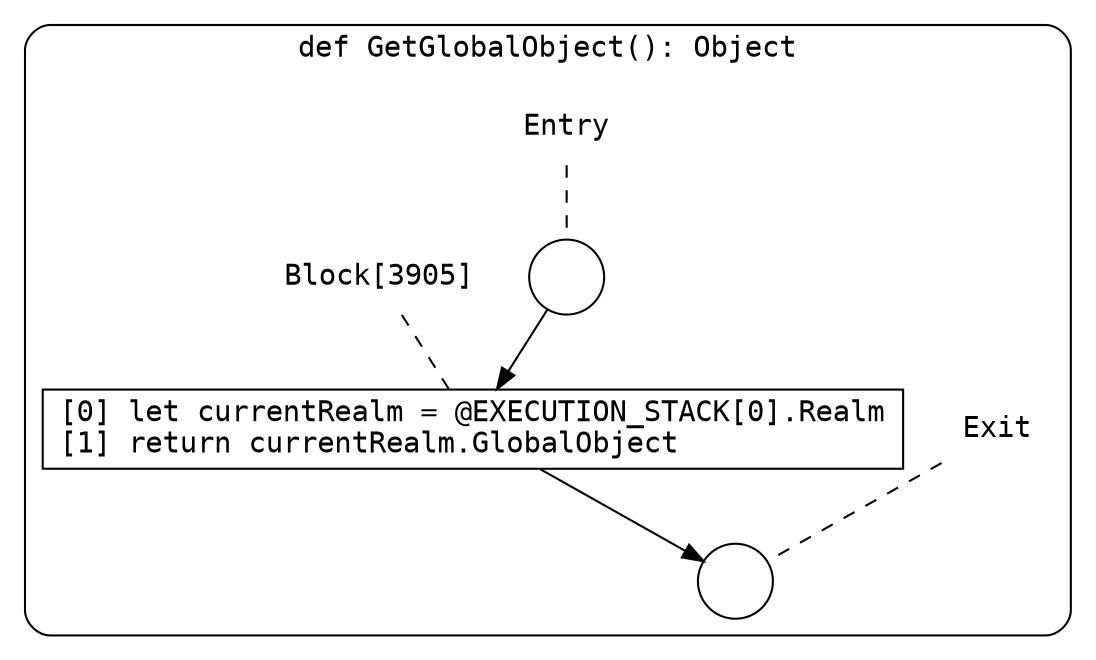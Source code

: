 digraph {
  graph [fontname = "Consolas"]
  node [fontname = "Consolas"]
  edge [fontname = "Consolas"]
  subgraph cluster1037 {
    label = "def GetGlobalObject(): Object"
    style = rounded
    cluster1037_entry_name [shape=none, label=<<font color="black">Entry</font>>]
    cluster1037_entry_name -> cluster1037_entry [arrowhead=none, color="black", style=dashed]
    cluster1037_entry [shape=circle label=" " color="black" fillcolor="white" style=filled]
    cluster1037_entry -> node3905 [color="black"]
    cluster1037_exit_name [shape=none, label=<<font color="black">Exit</font>>]
    cluster1037_exit_name -> cluster1037_exit [arrowhead=none, color="black", style=dashed]
    cluster1037_exit [shape=circle label=" " color="black" fillcolor="white" style=filled]
    node3905_name [shape=none, label=<<font color="black">Block[3905]</font>>]
    node3905_name -> node3905 [arrowhead=none, color="black", style=dashed]
    node3905 [shape=box, label=<<font color="black">[0] let currentRealm = @EXECUTION_STACK[0].Realm<BR ALIGN="LEFT"/>[1] return currentRealm.GlobalObject<BR ALIGN="LEFT"/></font>> color="black" fillcolor="white", style=filled]
    node3905 -> cluster1037_exit [color="black"]
  }
}